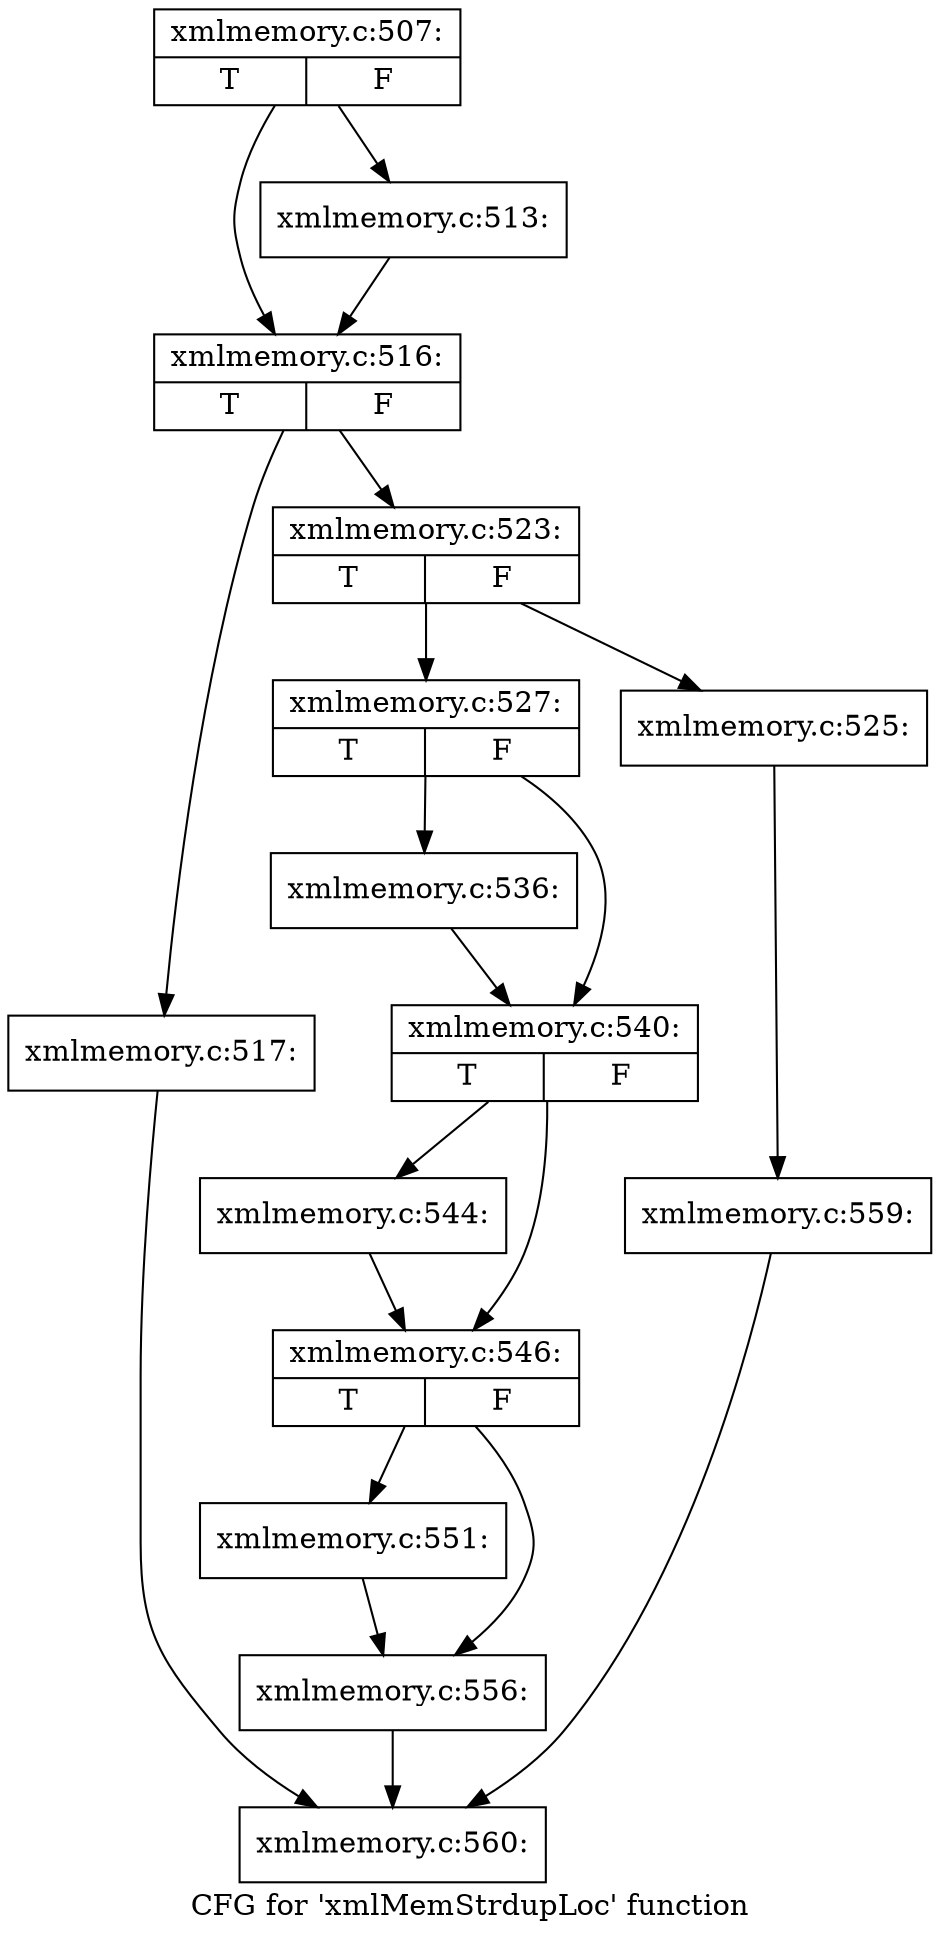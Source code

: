 digraph "CFG for 'xmlMemStrdupLoc' function" {
	label="CFG for 'xmlMemStrdupLoc' function";

	Node0x5650c3eeaac0 [shape=record,label="{xmlmemory.c:507:|{<s0>T|<s1>F}}"];
	Node0x5650c3eeaac0 -> Node0x5650c3eef560;
	Node0x5650c3eeaac0 -> Node0x5650c3eef510;
	Node0x5650c3eef510 [shape=record,label="{xmlmemory.c:513:}"];
	Node0x5650c3eef510 -> Node0x5650c3eef560;
	Node0x5650c3eef560 [shape=record,label="{xmlmemory.c:516:|{<s0>T|<s1>F}}"];
	Node0x5650c3eef560 -> Node0x5650c3eef8b0;
	Node0x5650c3eef560 -> Node0x5650c3eef900;
	Node0x5650c3eef8b0 [shape=record,label="{xmlmemory.c:517:}"];
	Node0x5650c3eef8b0 -> Node0x5650c3eed010;
	Node0x5650c3eef900 [shape=record,label="{xmlmemory.c:523:|{<s0>T|<s1>F}}"];
	Node0x5650c3eef900 -> Node0x5650c3ef06c0;
	Node0x5650c3eef900 -> Node0x5650c3ef0670;
	Node0x5650c3ef0670 [shape=record,label="{xmlmemory.c:525:}"];
	Node0x5650c3ef0670 -> Node0x5650c3eeedb0;
	Node0x5650c3ef06c0 [shape=record,label="{xmlmemory.c:527:|{<s0>T|<s1>F}}"];
	Node0x5650c3ef06c0 -> Node0x5650c3ef2490;
	Node0x5650c3ef06c0 -> Node0x5650c3ef24e0;
	Node0x5650c3ef2490 [shape=record,label="{xmlmemory.c:536:}"];
	Node0x5650c3ef2490 -> Node0x5650c3ef24e0;
	Node0x5650c3ef24e0 [shape=record,label="{xmlmemory.c:540:|{<s0>T|<s1>F}}"];
	Node0x5650c3ef24e0 -> Node0x5650c3ef3020;
	Node0x5650c3ef24e0 -> Node0x5650c3ef3070;
	Node0x5650c3ef3020 [shape=record,label="{xmlmemory.c:544:}"];
	Node0x5650c3ef3020 -> Node0x5650c3ef3070;
	Node0x5650c3ef3070 [shape=record,label="{xmlmemory.c:546:|{<s0>T|<s1>F}}"];
	Node0x5650c3ef3070 -> Node0x5650c3ef3f90;
	Node0x5650c3ef3070 -> Node0x5650c3ef3fe0;
	Node0x5650c3ef3f90 [shape=record,label="{xmlmemory.c:551:}"];
	Node0x5650c3ef3f90 -> Node0x5650c3ef3fe0;
	Node0x5650c3ef3fe0 [shape=record,label="{xmlmemory.c:556:}"];
	Node0x5650c3ef3fe0 -> Node0x5650c3eed010;
	Node0x5650c3eeedb0 [shape=record,label="{xmlmemory.c:559:}"];
	Node0x5650c3eeedb0 -> Node0x5650c3eed010;
	Node0x5650c3eed010 [shape=record,label="{xmlmemory.c:560:}"];
}
